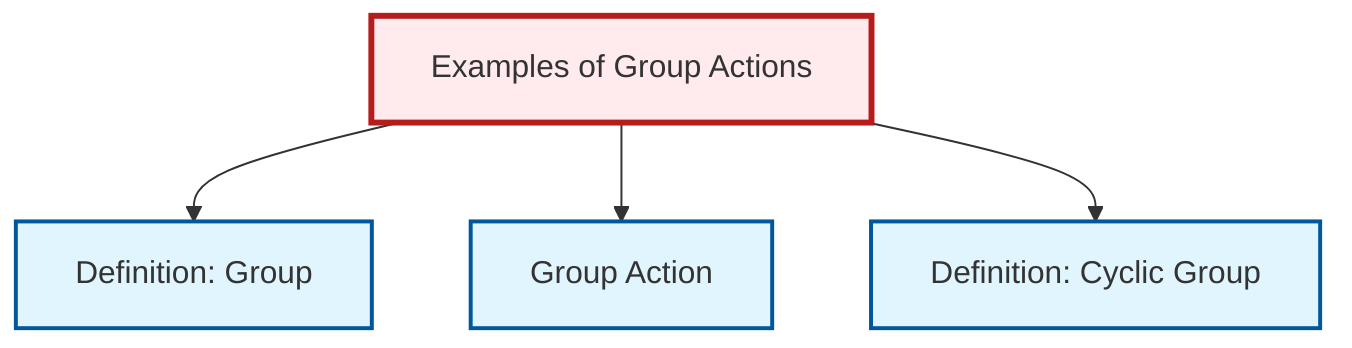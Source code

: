 graph TD
    classDef definition fill:#e1f5fe,stroke:#01579b,stroke-width:2px
    classDef theorem fill:#f3e5f5,stroke:#4a148c,stroke-width:2px
    classDef axiom fill:#fff3e0,stroke:#e65100,stroke-width:2px
    classDef example fill:#e8f5e9,stroke:#1b5e20,stroke-width:2px
    classDef current fill:#ffebee,stroke:#b71c1c,stroke-width:3px
    def-cyclic-group["Definition: Cyclic Group"]:::definition
    def-group["Definition: Group"]:::definition
    ex-group-action-examples["Examples of Group Actions"]:::example
    def-group-action["Group Action"]:::definition
    ex-group-action-examples --> def-group
    ex-group-action-examples --> def-group-action
    ex-group-action-examples --> def-cyclic-group
    class ex-group-action-examples current